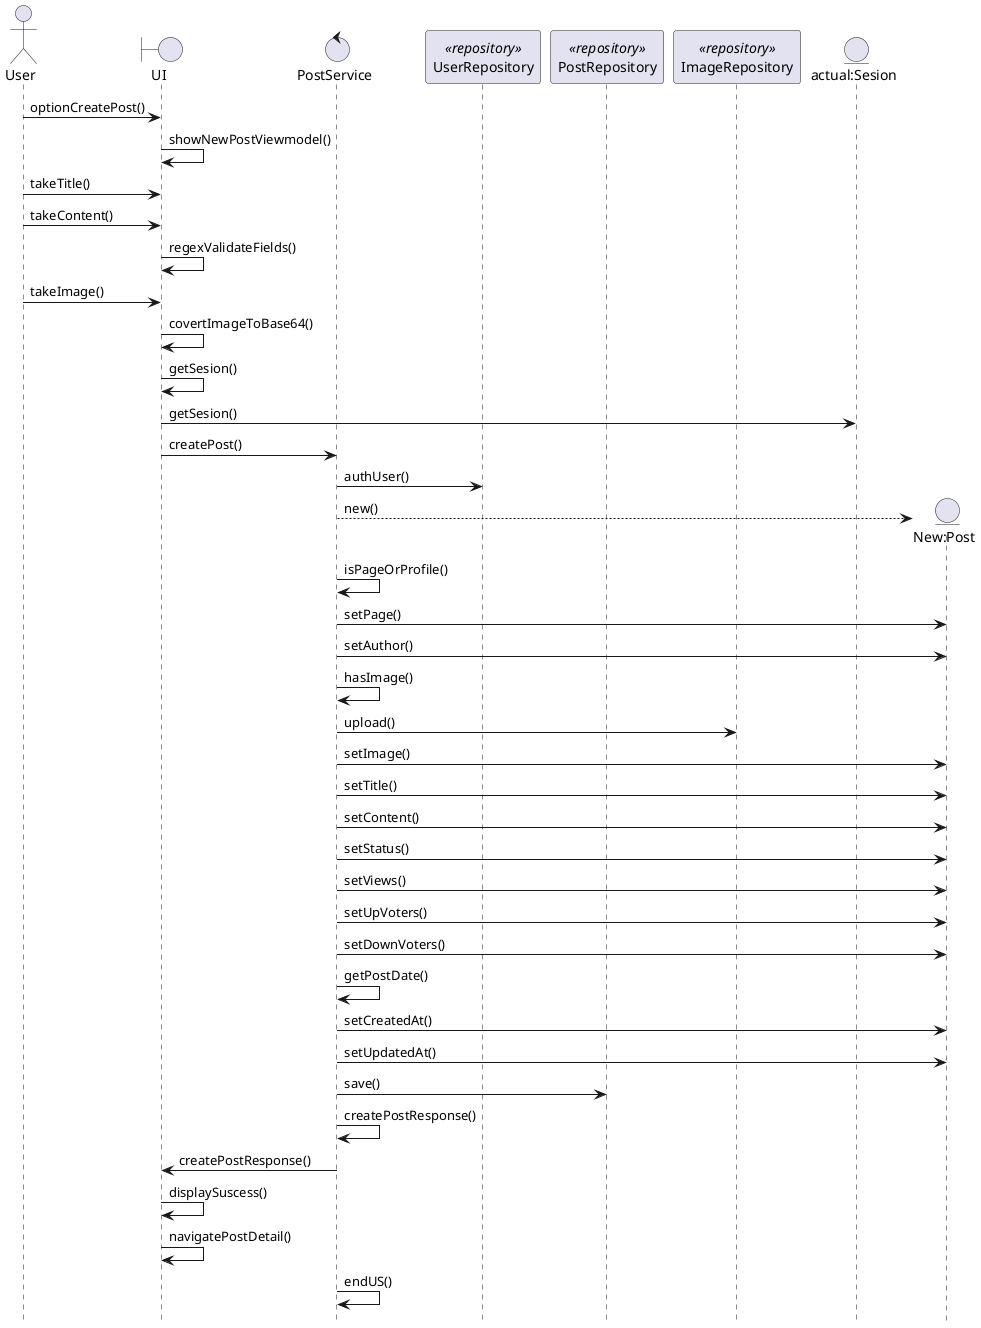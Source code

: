 @startuml
actor User
boundary "UI" as UI
control "PostService" as C
participant "UserRepository" as UR <<repository>>
participant "PostRepository" as PTR <<repository>>
participant "ImageRepository" as IR <<repository>>
entity "actual:Sesion" as S
entity "New:Post" as P

User -> UI : optionCreatePost()
UI -> UI: showNewPostViewmodel()
User -> UI: takeTitle()
User -> UI: takeContent()
UI -> UI: regexValidateFields()
User -> UI: takeImage()
UI -> UI: covertImageToBase64()
UI -> UI: getSesion()
UI -> S: getSesion()
UI -> C: createPost()
C -> UR: authUser() 
create P
C --> P : new()
C -> C: isPageOrProfile()
C -> P: setPage()
C -> P: setAuthor()
C -> C: hasImage()
C -> IR: upload() 
C -> P: setImage()
C -> P: setTitle()
C -> P: setContent()
C -> P: setStatus()
C -> P: setViews()
C -> P: setUpVoters()
C -> P: setDownVoters()
C -> C : getPostDate()
C -> P: setCreatedAt()
C -> P: setUpdatedAt()
C -> PTR: save()
C -> C: createPostResponse()
C -> UI: createPostResponse()
UI -> UI: displaySuscess()
UI -> UI: navigatePostDetail()
C -> C : endUS()

hide footbox
@enduml
